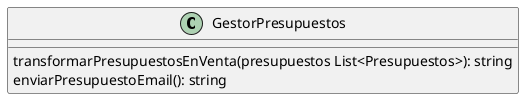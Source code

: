 @startuml GestorPresupuestos
class GestorPresupuestos{
    transformarPresupuestosEnVenta(presupuestos List<Presupuestos>): string
    enviarPresupuestoEmail(): string
}
@enduml